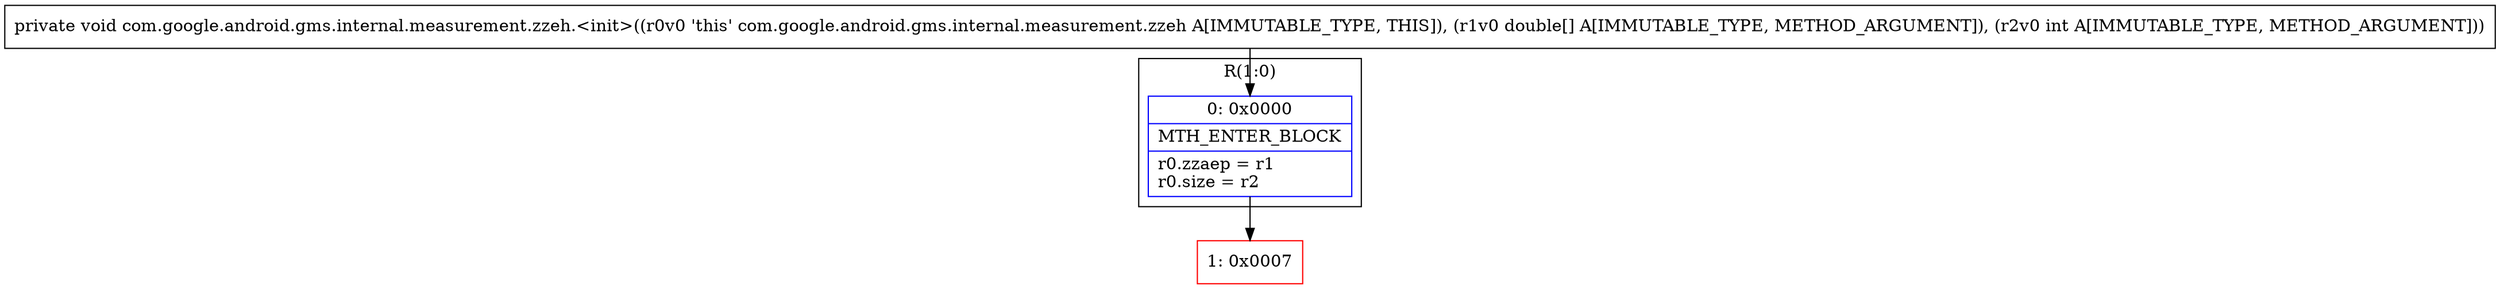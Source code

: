 digraph "CFG forcom.google.android.gms.internal.measurement.zzeh.\<init\>([DI)V" {
subgraph cluster_Region_272087140 {
label = "R(1:0)";
node [shape=record,color=blue];
Node_0 [shape=record,label="{0\:\ 0x0000|MTH_ENTER_BLOCK\l|r0.zzaep = r1\lr0.size = r2\l}"];
}
Node_1 [shape=record,color=red,label="{1\:\ 0x0007}"];
MethodNode[shape=record,label="{private void com.google.android.gms.internal.measurement.zzeh.\<init\>((r0v0 'this' com.google.android.gms.internal.measurement.zzeh A[IMMUTABLE_TYPE, THIS]), (r1v0 double[] A[IMMUTABLE_TYPE, METHOD_ARGUMENT]), (r2v0 int A[IMMUTABLE_TYPE, METHOD_ARGUMENT])) }"];
MethodNode -> Node_0;
Node_0 -> Node_1;
}

